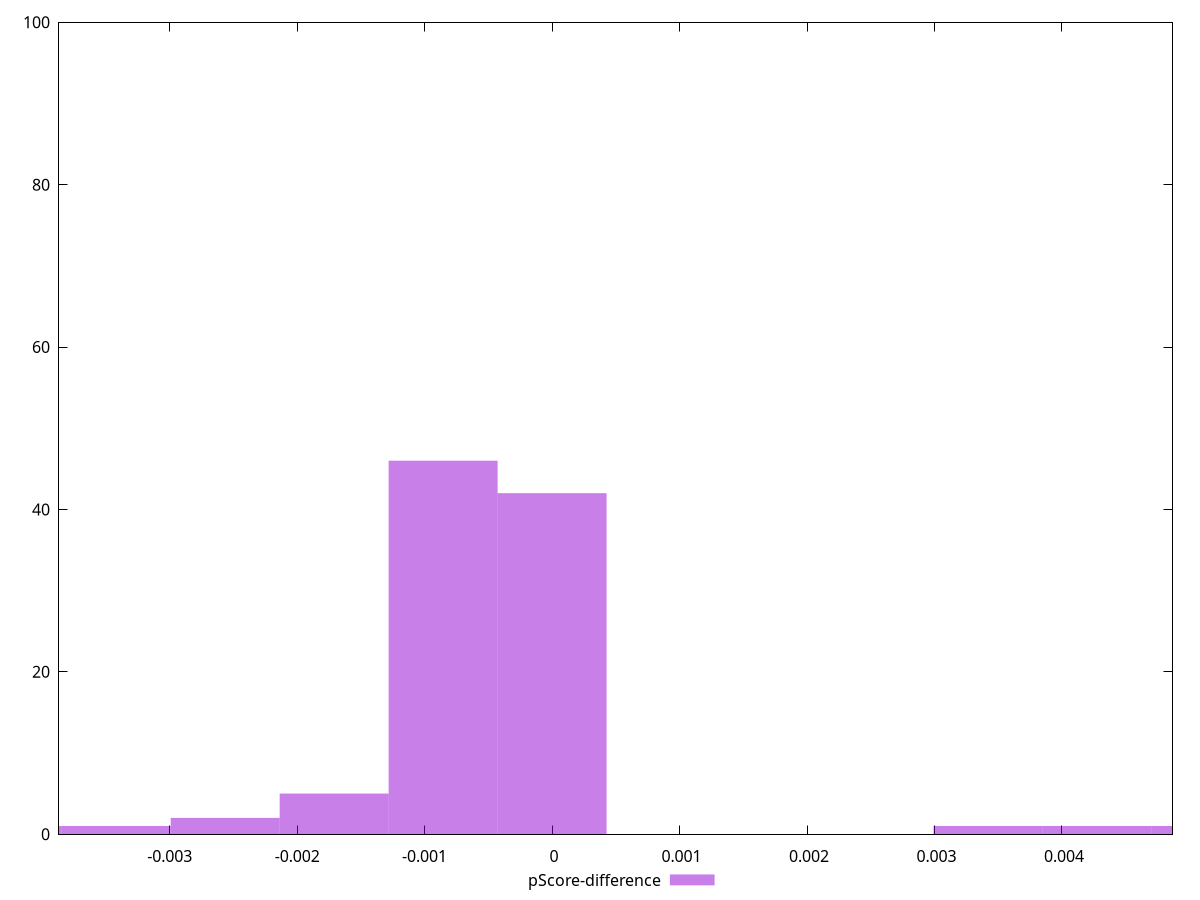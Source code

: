 reset

$pScoreDifference <<EOF
-0.0008548652963877093 46
0 42
-0.002564595889163128 2
0.0042743264819385465 1
-0.0017097305927754186 5
0.0034194611855508372 1
-0.0034194611855508372 1
-0.0042743264819385465 1
0.005129191778326256 1
EOF

set key outside below
set boxwidth 0.0008548652963877093
set xrange [-0.0038682793613342703:0.0048670477654855215]
set yrange [0:100]
set trange [0:100]
set style fill transparent solid 0.5 noborder
set terminal svg size 640, 490 enhanced background rgb 'white'
set output "report_00009_2021-02-08T22-37-41.559Z/mainthread-work-breakdown/samples/pages+cached+noadtech+nomedia+nocss/pScore-difference/histogram.svg"

plot $pScoreDifference title "pScore-difference" with boxes

reset
